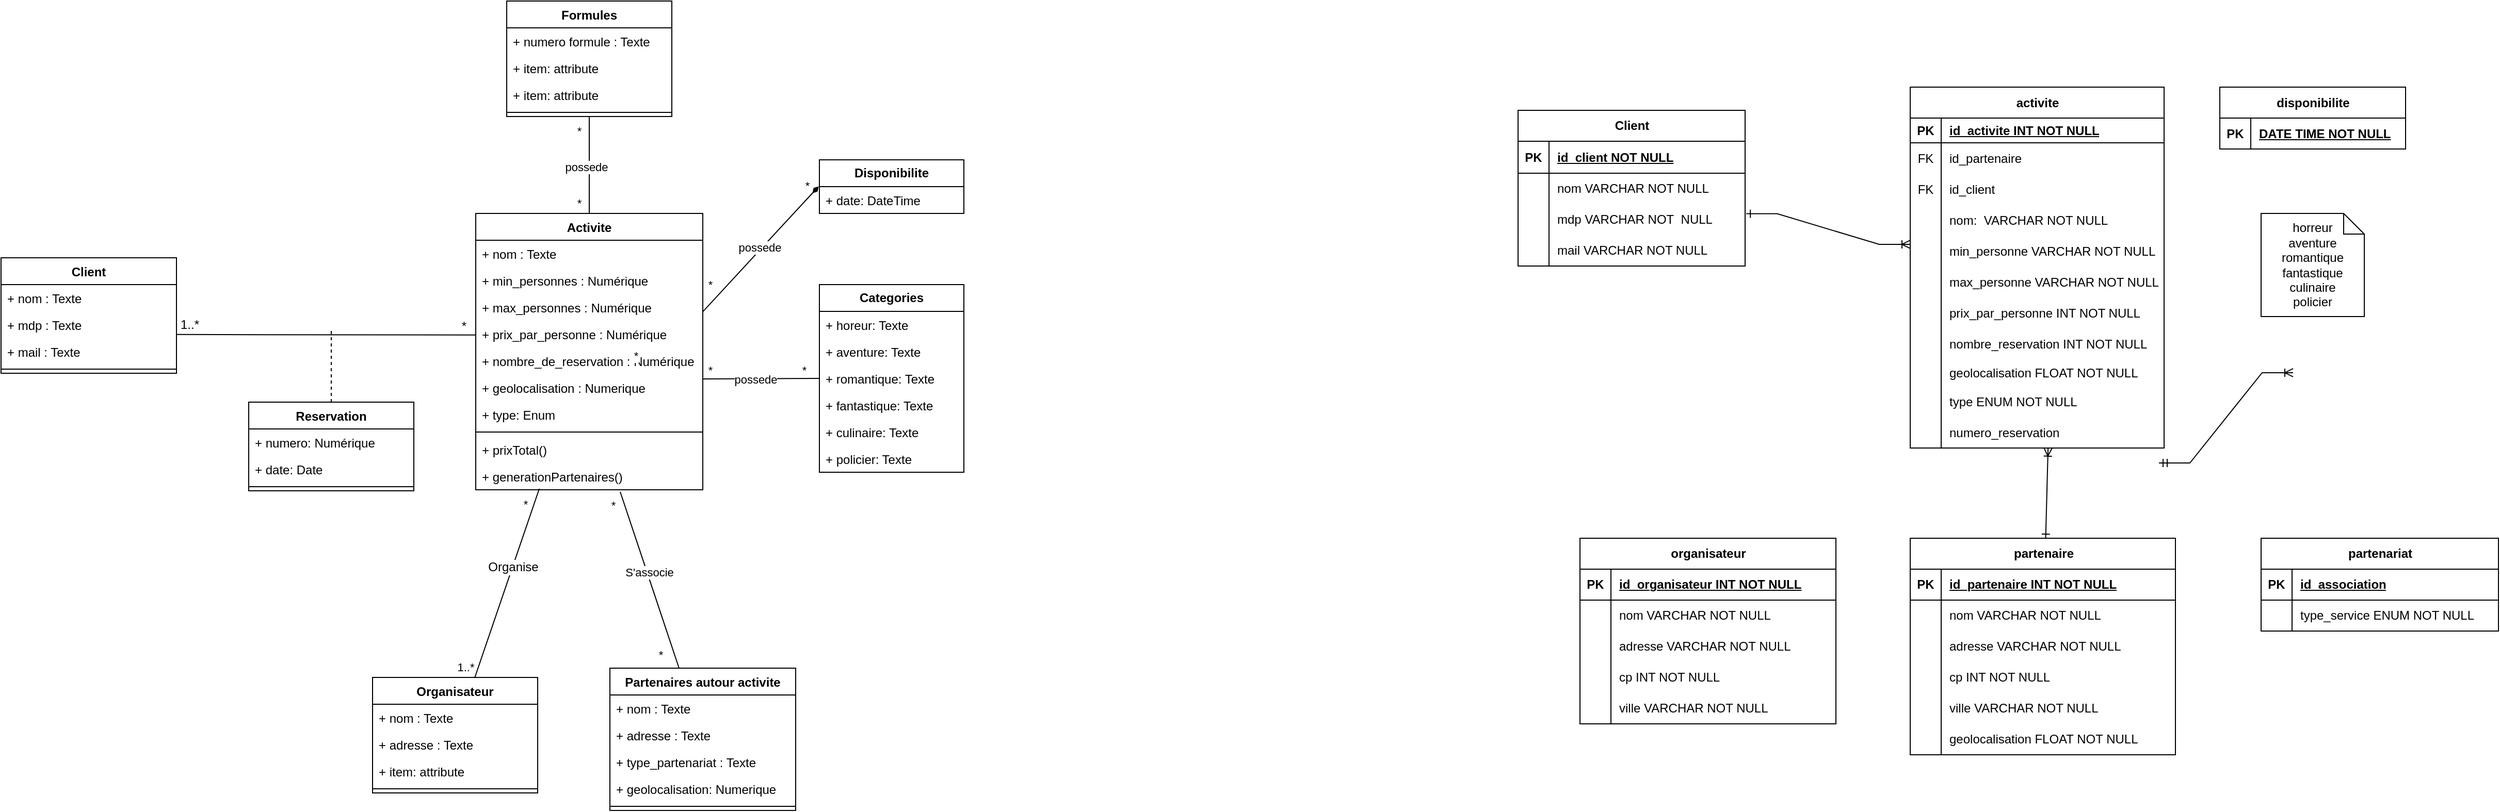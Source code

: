 <mxfile version="24.2.5" type="github" pages="2">
  <diagram id="C5RBs43oDa-KdzZeNtuy" name="Page-1">
    <mxGraphModel dx="1035" dy="551" grid="1" gridSize="10" guides="1" tooltips="1" connect="1" arrows="1" fold="1" page="1" pageScale="1" pageWidth="827" pageHeight="1169" math="0" shadow="0">
      <root>
        <mxCell id="WIyWlLk6GJQsqaUBKTNV-0" />
        <mxCell id="WIyWlLk6GJQsqaUBKTNV-1" parent="WIyWlLk6GJQsqaUBKTNV-0" />
        <mxCell id="AImtCzowj08Mhvy_ddNF-32" value="Partenaires autour activite" style="swimlane;fontStyle=1;align=center;verticalAlign=top;childLayout=stackLayout;horizontal=1;startSize=26;horizontalStack=0;resizeParent=1;resizeLast=0;collapsible=1;marginBottom=0;rounded=0;shadow=0;strokeWidth=1;" parent="WIyWlLk6GJQsqaUBKTNV-1" vertex="1">
          <mxGeometry x="850" y="711" width="180" height="138" as="geometry">
            <mxRectangle x="550" y="140" width="160" height="26" as="alternateBounds" />
          </mxGeometry>
        </mxCell>
        <mxCell id="vlsmuaCWeDRxYmQxbxmw-4" value="+ nom : Texte" style="text;strokeColor=none;fillColor=none;align=left;verticalAlign=top;spacingLeft=4;spacingRight=4;overflow=hidden;rotatable=0;points=[[0,0.5],[1,0.5]];portConstraint=eastwest;whiteSpace=wrap;html=1;" parent="AImtCzowj08Mhvy_ddNF-32" vertex="1">
          <mxGeometry y="26" width="180" height="26" as="geometry" />
        </mxCell>
        <mxCell id="vlsmuaCWeDRxYmQxbxmw-36" value="+ adresse : Texte" style="text;strokeColor=none;fillColor=none;align=left;verticalAlign=top;spacingLeft=4;spacingRight=4;overflow=hidden;rotatable=0;points=[[0,0.5],[1,0.5]];portConstraint=eastwest;whiteSpace=wrap;html=1;" parent="AImtCzowj08Mhvy_ddNF-32" vertex="1">
          <mxGeometry y="52" width="180" height="26" as="geometry" />
        </mxCell>
        <mxCell id="KNCG4D43ssrWwXCDO9zS-21" value="+ type_partenariat : Texte" style="text;strokeColor=none;fillColor=none;align=left;verticalAlign=top;spacingLeft=4;spacingRight=4;overflow=hidden;rotatable=0;points=[[0,0.5],[1,0.5]];portConstraint=eastwest;whiteSpace=wrap;html=1;" parent="AImtCzowj08Mhvy_ddNF-32" vertex="1">
          <mxGeometry y="78" width="180" height="26" as="geometry" />
        </mxCell>
        <mxCell id="vlsmuaCWeDRxYmQxbxmw-37" value="+ geolocalisation: Numerique" style="text;strokeColor=none;fillColor=none;align=left;verticalAlign=top;spacingLeft=4;spacingRight=4;overflow=hidden;rotatable=0;points=[[0,0.5],[1,0.5]];portConstraint=eastwest;whiteSpace=wrap;html=1;" parent="AImtCzowj08Mhvy_ddNF-32" vertex="1">
          <mxGeometry y="104" width="180" height="26" as="geometry" />
        </mxCell>
        <mxCell id="AImtCzowj08Mhvy_ddNF-41" value="" style="line;html=1;strokeWidth=1;align=left;verticalAlign=middle;spacingTop=-1;spacingLeft=3;spacingRight=3;rotatable=0;labelPosition=right;points=[];portConstraint=eastwest;" parent="AImtCzowj08Mhvy_ddNF-32" vertex="1">
          <mxGeometry y="130" width="180" height="8" as="geometry" />
        </mxCell>
        <mxCell id="zkfFHV4jXpPFQw0GAbJ--0" value="Client" style="swimlane;fontStyle=1;align=center;verticalAlign=top;childLayout=stackLayout;horizontal=1;startSize=26;horizontalStack=0;resizeParent=1;resizeLast=0;collapsible=1;marginBottom=0;rounded=0;shadow=0;strokeWidth=1;" parent="WIyWlLk6GJQsqaUBKTNV-1" vertex="1">
          <mxGeometry x="260" y="313" width="170" height="112" as="geometry">
            <mxRectangle x="80" y="130" width="160" height="26" as="alternateBounds" />
          </mxGeometry>
        </mxCell>
        <mxCell id="AImtCzowj08Mhvy_ddNF-4" value="+ nom : Texte" style="text;align=left;verticalAlign=top;spacingLeft=4;spacingRight=4;overflow=hidden;rotatable=0;points=[[0,0.5],[1,0.5]];portConstraint=eastwest;" parent="zkfFHV4jXpPFQw0GAbJ--0" vertex="1">
          <mxGeometry y="26" width="170" height="26" as="geometry" />
        </mxCell>
        <mxCell id="AImtCzowj08Mhvy_ddNF-5" value="+ mdp : Texte" style="text;align=left;verticalAlign=top;spacingLeft=4;spacingRight=4;overflow=hidden;rotatable=0;points=[[0,0.5],[1,0.5]];portConstraint=eastwest;" parent="zkfFHV4jXpPFQw0GAbJ--0" vertex="1">
          <mxGeometry y="52" width="170" height="26" as="geometry" />
        </mxCell>
        <mxCell id="AImtCzowj08Mhvy_ddNF-2" value="+ mail : Texte" style="text;align=left;verticalAlign=top;spacingLeft=4;spacingRight=4;overflow=hidden;rotatable=0;points=[[0,0.5],[1,0.5]];portConstraint=eastwest;" parent="zkfFHV4jXpPFQw0GAbJ--0" vertex="1">
          <mxGeometry y="78" width="170" height="26" as="geometry" />
        </mxCell>
        <mxCell id="zkfFHV4jXpPFQw0GAbJ--4" value="" style="line;html=1;strokeWidth=1;align=left;verticalAlign=middle;spacingTop=-1;spacingLeft=3;spacingRight=3;rotatable=0;labelPosition=right;points=[];portConstraint=eastwest;" parent="zkfFHV4jXpPFQw0GAbJ--0" vertex="1">
          <mxGeometry y="104" width="170" height="8" as="geometry" />
        </mxCell>
        <mxCell id="zkfFHV4jXpPFQw0GAbJ--6" value="Reservation" style="swimlane;fontStyle=1;align=center;verticalAlign=top;childLayout=stackLayout;horizontal=1;startSize=26;horizontalStack=0;resizeParent=1;resizeLast=0;collapsible=1;marginBottom=0;rounded=0;shadow=0;strokeWidth=1;" parent="WIyWlLk6GJQsqaUBKTNV-1" vertex="1">
          <mxGeometry x="500" y="453" width="160" height="86" as="geometry">
            <mxRectangle x="130" y="380" width="160" height="26" as="alternateBounds" />
          </mxGeometry>
        </mxCell>
        <mxCell id="arL8klJav1b7kg2NuQIs-5" value="+ numero: Numérique" style="text;strokeColor=none;fillColor=none;align=left;verticalAlign=top;spacingLeft=4;spacingRight=4;overflow=hidden;rotatable=0;points=[[0,0.5],[1,0.5]];portConstraint=eastwest;whiteSpace=wrap;html=1;" parent="zkfFHV4jXpPFQw0GAbJ--6" vertex="1">
          <mxGeometry y="26" width="160" height="26" as="geometry" />
        </mxCell>
        <mxCell id="arL8klJav1b7kg2NuQIs-6" value="+ date: Date" style="text;strokeColor=none;fillColor=none;align=left;verticalAlign=top;spacingLeft=4;spacingRight=4;overflow=hidden;rotatable=0;points=[[0,0.5],[1,0.5]];portConstraint=eastwest;whiteSpace=wrap;html=1;" parent="zkfFHV4jXpPFQw0GAbJ--6" vertex="1">
          <mxGeometry y="52" width="160" height="26" as="geometry" />
        </mxCell>
        <mxCell id="zkfFHV4jXpPFQw0GAbJ--9" value="" style="line;html=1;strokeWidth=1;align=left;verticalAlign=middle;spacingTop=-1;spacingLeft=3;spacingRight=3;rotatable=0;labelPosition=right;points=[];portConstraint=eastwest;" parent="zkfFHV4jXpPFQw0GAbJ--6" vertex="1">
          <mxGeometry y="78" width="160" height="8" as="geometry" />
        </mxCell>
        <mxCell id="zkfFHV4jXpPFQw0GAbJ--12" value="" style="endArrow=none;endSize=10;endFill=0;shadow=0;strokeWidth=1;rounded=0;elbow=vertical;strokeColor=default;dashed=1;" parent="WIyWlLk6GJQsqaUBKTNV-1" source="zkfFHV4jXpPFQw0GAbJ--6" edge="1">
          <mxGeometry width="160" relative="1" as="geometry">
            <mxPoint x="380" y="366" as="sourcePoint" />
            <mxPoint x="580" y="383" as="targetPoint" />
          </mxGeometry>
        </mxCell>
        <mxCell id="AImtCzowj08Mhvy_ddNF-23" value="" style="rounded=0;orthogonalLoop=1;jettySize=auto;html=1;fontSize=12;startSize=8;endSize=8;entryX=0.28;entryY=0.957;entryDx=0;entryDy=0;endArrow=none;endFill=0;entryPerimeter=0;" parent="WIyWlLk6GJQsqaUBKTNV-1" source="zkfFHV4jXpPFQw0GAbJ--13" target="8hJ3g5VP8x3SnInEi-nr-1" edge="1">
          <mxGeometry relative="1" as="geometry">
            <mxPoint x="790" y="568" as="targetPoint" />
          </mxGeometry>
        </mxCell>
        <mxCell id="AImtCzowj08Mhvy_ddNF-24" value="Organise" style="edgeLabel;html=1;align=center;verticalAlign=middle;resizable=0;points=[];fontSize=12;" parent="AImtCzowj08Mhvy_ddNF-23" vertex="1" connectable="0">
          <mxGeometry x="0.035" y="4" relative="1" as="geometry">
            <mxPoint x="8" y="-11" as="offset" />
          </mxGeometry>
        </mxCell>
        <mxCell id="arL8klJav1b7kg2NuQIs-20" value="*" style="edgeLabel;html=1;align=center;verticalAlign=middle;resizable=0;points=[];" parent="AImtCzowj08Mhvy_ddNF-23" vertex="1" connectable="0">
          <mxGeometry x="0.874" relative="1" as="geometry">
            <mxPoint x="-10" y="4" as="offset" />
          </mxGeometry>
        </mxCell>
        <mxCell id="arL8klJav1b7kg2NuQIs-21" value="1..*" style="edgeLabel;html=1;align=center;verticalAlign=middle;resizable=0;points=[];" parent="AImtCzowj08Mhvy_ddNF-23" vertex="1" connectable="0">
          <mxGeometry x="-0.884" relative="1" as="geometry">
            <mxPoint x="-13" as="offset" />
          </mxGeometry>
        </mxCell>
        <mxCell id="zkfFHV4jXpPFQw0GAbJ--13" value="Organisateur" style="swimlane;fontStyle=1;align=center;verticalAlign=top;childLayout=stackLayout;horizontal=1;startSize=26;horizontalStack=0;resizeParent=1;resizeLast=0;collapsible=1;marginBottom=0;rounded=0;shadow=0;strokeWidth=1;" parent="WIyWlLk6GJQsqaUBKTNV-1" vertex="1">
          <mxGeometry x="620" y="720" width="160" height="112" as="geometry">
            <mxRectangle x="340" y="380" width="170" height="26" as="alternateBounds" />
          </mxGeometry>
        </mxCell>
        <mxCell id="vlsmuaCWeDRxYmQxbxmw-1" value="+ nom : Texte" style="text;strokeColor=none;fillColor=none;align=left;verticalAlign=top;spacingLeft=4;spacingRight=4;overflow=hidden;rotatable=0;points=[[0,0.5],[1,0.5]];portConstraint=eastwest;whiteSpace=wrap;html=1;" parent="zkfFHV4jXpPFQw0GAbJ--13" vertex="1">
          <mxGeometry y="26" width="160" height="26" as="geometry" />
        </mxCell>
        <mxCell id="vlsmuaCWeDRxYmQxbxmw-2" value="+ adresse : Texte" style="text;strokeColor=none;fillColor=none;align=left;verticalAlign=top;spacingLeft=4;spacingRight=4;overflow=hidden;rotatable=0;points=[[0,0.5],[1,0.5]];portConstraint=eastwest;whiteSpace=wrap;html=1;" parent="zkfFHV4jXpPFQw0GAbJ--13" vertex="1">
          <mxGeometry y="52" width="160" height="26" as="geometry" />
        </mxCell>
        <mxCell id="vlsmuaCWeDRxYmQxbxmw-3" value="+ item: attribute" style="text;strokeColor=none;fillColor=none;align=left;verticalAlign=top;spacingLeft=4;spacingRight=4;overflow=hidden;rotatable=0;points=[[0,0.5],[1,0.5]];portConstraint=eastwest;whiteSpace=wrap;html=1;" parent="zkfFHV4jXpPFQw0GAbJ--13" vertex="1">
          <mxGeometry y="78" width="160" height="26" as="geometry" />
        </mxCell>
        <mxCell id="zkfFHV4jXpPFQw0GAbJ--15" value="" style="line;html=1;strokeWidth=1;align=left;verticalAlign=middle;spacingTop=-1;spacingLeft=3;spacingRight=3;rotatable=0;labelPosition=right;points=[];portConstraint=eastwest;" parent="zkfFHV4jXpPFQw0GAbJ--13" vertex="1">
          <mxGeometry y="104" width="160" height="8" as="geometry" />
        </mxCell>
        <mxCell id="zkfFHV4jXpPFQw0GAbJ--17" value="Activite" style="swimlane;fontStyle=1;align=center;verticalAlign=top;childLayout=stackLayout;horizontal=1;startSize=26;horizontalStack=0;resizeParent=1;resizeLast=0;collapsible=1;marginBottom=0;rounded=0;shadow=0;strokeWidth=1;" parent="WIyWlLk6GJQsqaUBKTNV-1" vertex="1">
          <mxGeometry x="720" y="270" width="220" height="268" as="geometry">
            <mxRectangle x="550" y="140" width="160" height="26" as="alternateBounds" />
          </mxGeometry>
        </mxCell>
        <mxCell id="zkfFHV4jXpPFQw0GAbJ--18" value="+ nom : Texte" style="text;align=left;verticalAlign=top;spacingLeft=4;spacingRight=4;overflow=hidden;rotatable=0;points=[[0,0.5],[1,0.5]];portConstraint=eastwest;" parent="zkfFHV4jXpPFQw0GAbJ--17" vertex="1">
          <mxGeometry y="26" width="220" height="26" as="geometry" />
        </mxCell>
        <mxCell id="zkfFHV4jXpPFQw0GAbJ--20" value="+ min_personnes : Numérique" style="text;align=left;verticalAlign=top;spacingLeft=4;spacingRight=4;overflow=hidden;rotatable=0;points=[[0,0.5],[1,0.5]];portConstraint=eastwest;rounded=0;shadow=0;html=0;" parent="zkfFHV4jXpPFQw0GAbJ--17" vertex="1">
          <mxGeometry y="52" width="220" height="26" as="geometry" />
        </mxCell>
        <mxCell id="zkfFHV4jXpPFQw0GAbJ--19" value="+ max_personnes : Numérique" style="text;align=left;verticalAlign=top;spacingLeft=4;spacingRight=4;overflow=hidden;rotatable=0;points=[[0,0.5],[1,0.5]];portConstraint=eastwest;rounded=0;shadow=0;html=0;" parent="zkfFHV4jXpPFQw0GAbJ--17" vertex="1">
          <mxGeometry y="78" width="220" height="26" as="geometry" />
        </mxCell>
        <mxCell id="zkfFHV4jXpPFQw0GAbJ--21" value="+ prix_par_personne : Numérique" style="text;align=left;verticalAlign=top;spacingLeft=4;spacingRight=4;overflow=hidden;rotatable=0;points=[[0,0.5],[1,0.5]];portConstraint=eastwest;rounded=0;shadow=0;html=0;" parent="zkfFHV4jXpPFQw0GAbJ--17" vertex="1">
          <mxGeometry y="104" width="220" height="26" as="geometry" />
        </mxCell>
        <mxCell id="zkfFHV4jXpPFQw0GAbJ--22" value="+ nombre_de_reservation : Numérique" style="text;align=left;verticalAlign=top;spacingLeft=4;spacingRight=4;overflow=hidden;rotatable=0;points=[[0,0.5],[1,0.5]];portConstraint=eastwest;rounded=0;shadow=0;html=0;" parent="zkfFHV4jXpPFQw0GAbJ--17" vertex="1">
          <mxGeometry y="130" width="220" height="26" as="geometry" />
        </mxCell>
        <mxCell id="zkfFHV4jXpPFQw0GAbJ--25" value="+ geolocalisation : Numerique" style="text;align=left;verticalAlign=top;spacingLeft=4;spacingRight=4;overflow=hidden;rotatable=0;points=[[0,0.5],[1,0.5]];portConstraint=eastwest;" parent="zkfFHV4jXpPFQw0GAbJ--17" vertex="1">
          <mxGeometry y="156" width="220" height="26" as="geometry" />
        </mxCell>
        <mxCell id="vlsmuaCWeDRxYmQxbxmw-6" value="+ type: Enum" style="text;strokeColor=none;fillColor=none;align=left;verticalAlign=top;spacingLeft=4;spacingRight=4;overflow=hidden;rotatable=0;points=[[0,0.5],[1,0.5]];portConstraint=eastwest;whiteSpace=wrap;html=1;" parent="zkfFHV4jXpPFQw0GAbJ--17" vertex="1">
          <mxGeometry y="182" width="220" height="26" as="geometry" />
        </mxCell>
        <mxCell id="zkfFHV4jXpPFQw0GAbJ--23" value="" style="line;html=1;strokeWidth=1;align=left;verticalAlign=middle;spacingTop=-1;spacingLeft=3;spacingRight=3;rotatable=0;labelPosition=right;points=[];portConstraint=eastwest;" parent="zkfFHV4jXpPFQw0GAbJ--17" vertex="1">
          <mxGeometry y="208" width="220" height="8" as="geometry" />
        </mxCell>
        <mxCell id="zkfFHV4jXpPFQw0GAbJ--24" value="+ prixTotal()" style="text;align=left;verticalAlign=top;spacingLeft=4;spacingRight=4;overflow=hidden;rotatable=0;points=[[0,0.5],[1,0.5]];portConstraint=eastwest;" parent="zkfFHV4jXpPFQw0GAbJ--17" vertex="1">
          <mxGeometry y="216" width="220" height="26" as="geometry" />
        </mxCell>
        <mxCell id="8hJ3g5VP8x3SnInEi-nr-1" value="+ generationPartenaires()" style="text;align=left;verticalAlign=top;spacingLeft=4;spacingRight=4;overflow=hidden;rotatable=0;points=[[0,0.5],[1,0.5]];portConstraint=eastwest;" vertex="1" parent="zkfFHV4jXpPFQw0GAbJ--17">
          <mxGeometry y="242" width="220" height="26" as="geometry" />
        </mxCell>
        <mxCell id="zkfFHV4jXpPFQw0GAbJ--26" value="" style="endArrow=none;shadow=0;strokeWidth=1;rounded=0;endFill=0;elbow=vertical;entryX=-0.002;entryY=0.103;entryDx=0;entryDy=0;entryPerimeter=0;" parent="WIyWlLk6GJQsqaUBKTNV-1" edge="1">
          <mxGeometry x="0.5" y="41" relative="1" as="geometry">
            <mxPoint x="430" y="387.43" as="sourcePoint" />
            <mxPoint x="719.56" y="387.926" as="targetPoint" />
            <mxPoint x="-40" y="32" as="offset" />
          </mxGeometry>
        </mxCell>
        <mxCell id="zkfFHV4jXpPFQw0GAbJ--27" value="1..*" style="resizable=0;align=left;verticalAlign=bottom;labelBackgroundColor=none;fontSize=12;" parent="zkfFHV4jXpPFQw0GAbJ--26" connectable="0" vertex="1">
          <mxGeometry x="-1" relative="1" as="geometry">
            <mxPoint x="2" y="-1" as="offset" />
          </mxGeometry>
        </mxCell>
        <mxCell id="zkfFHV4jXpPFQw0GAbJ--28" value="*" style="resizable=0;align=right;verticalAlign=bottom;labelBackgroundColor=none;fontSize=12;" parent="zkfFHV4jXpPFQw0GAbJ--26" connectable="0" vertex="1">
          <mxGeometry x="1" relative="1" as="geometry">
            <mxPoint x="-7" as="offset" />
          </mxGeometry>
        </mxCell>
        <mxCell id="arL8klJav1b7kg2NuQIs-22" style="rounded=0;orthogonalLoop=1;jettySize=auto;html=1;endArrow=none;endFill=0;" parent="WIyWlLk6GJQsqaUBKTNV-1" source="AImtCzowj08Mhvy_ddNF-32" edge="1">
          <mxGeometry relative="1" as="geometry">
            <mxPoint x="938.03" y="511.698" as="sourcePoint" />
            <mxPoint x="860" y="540" as="targetPoint" />
          </mxGeometry>
        </mxCell>
        <mxCell id="arL8klJav1b7kg2NuQIs-25" value="*" style="edgeLabel;html=1;align=center;verticalAlign=middle;resizable=0;points=[];" parent="arL8klJav1b7kg2NuQIs-22" vertex="1" connectable="0">
          <mxGeometry x="0.694" y="-1" relative="1" as="geometry">
            <mxPoint x="-17" y="-13" as="offset" />
          </mxGeometry>
        </mxCell>
        <mxCell id="KNCG4D43ssrWwXCDO9zS-19" value="S&#39;associe" style="edgeLabel;html=1;align=center;verticalAlign=middle;resizable=0;points=[];" parent="arL8klJav1b7kg2NuQIs-22" vertex="1" connectable="0">
          <mxGeometry x="0.09" y="-2" relative="1" as="geometry">
            <mxPoint as="offset" />
          </mxGeometry>
        </mxCell>
        <mxCell id="arL8klJav1b7kg2NuQIs-30" value="*" style="edgeLabel;html=1;align=center;verticalAlign=middle;resizable=0;points=[];" parent="WIyWlLk6GJQsqaUBKTNV-1" vertex="1" connectable="0">
          <mxGeometry x="890.998" y="711.004" as="geometry">
            <mxPoint x="8" y="-13" as="offset" />
          </mxGeometry>
        </mxCell>
        <mxCell id="vlsmuaCWeDRxYmQxbxmw-7" value="&lt;b&gt;Disponibilite&lt;/b&gt;" style="swimlane;fontStyle=0;childLayout=stackLayout;horizontal=1;startSize=26;fillColor=none;horizontalStack=0;resizeParent=1;resizeParentMax=0;resizeLast=0;collapsible=1;marginBottom=0;whiteSpace=wrap;html=1;" parent="WIyWlLk6GJQsqaUBKTNV-1" vertex="1">
          <mxGeometry x="1053" y="218" width="140" height="52" as="geometry" />
        </mxCell>
        <mxCell id="vlsmuaCWeDRxYmQxbxmw-8" value="+ date: DateTime" style="text;strokeColor=none;fillColor=none;align=left;verticalAlign=top;spacingLeft=4;spacingRight=4;overflow=hidden;rotatable=0;points=[[0,0.5],[1,0.5]];portConstraint=eastwest;whiteSpace=wrap;html=1;" parent="vlsmuaCWeDRxYmQxbxmw-7" vertex="1">
          <mxGeometry y="26" width="140" height="26" as="geometry" />
        </mxCell>
        <mxCell id="vlsmuaCWeDRxYmQxbxmw-14" style="rounded=0;orthogonalLoop=1;jettySize=auto;html=1;endArrow=none;endFill=0;exitX=0;exitY=0.5;exitDx=0;exitDy=0;" parent="WIyWlLk6GJQsqaUBKTNV-1" source="KNCG4D43ssrWwXCDO9zS-32" edge="1">
          <mxGeometry relative="1" as="geometry">
            <mxPoint x="940" y="430.5" as="targetPoint" />
            <mxPoint x="1110.0" y="431.5" as="sourcePoint" />
          </mxGeometry>
        </mxCell>
        <mxCell id="KNCG4D43ssrWwXCDO9zS-58" value="possede" style="edgeLabel;html=1;align=center;verticalAlign=middle;resizable=0;points=[];" parent="vlsmuaCWeDRxYmQxbxmw-14" vertex="1" connectable="0">
          <mxGeometry x="0.104" relative="1" as="geometry">
            <mxPoint as="offset" />
          </mxGeometry>
        </mxCell>
        <mxCell id="vlsmuaCWeDRxYmQxbxmw-17" value="" style="endArrow=none;endFill=0;endSize=24;html=1;rounded=0;exitX=-0.005;exitY=-0.01;exitDx=0;exitDy=0;exitPerimeter=0;entryX=0.998;entryY=0.685;entryDx=0;entryDy=0;entryPerimeter=0;startArrow=diamondThin;startFill=1;" parent="WIyWlLk6GJQsqaUBKTNV-1" source="vlsmuaCWeDRxYmQxbxmw-8" target="zkfFHV4jXpPFQw0GAbJ--19" edge="1">
          <mxGeometry width="160" relative="1" as="geometry">
            <mxPoint x="1160" y="590" as="sourcePoint" />
            <mxPoint x="1320" y="590" as="targetPoint" />
          </mxGeometry>
        </mxCell>
        <mxCell id="vlsmuaCWeDRxYmQxbxmw-39" value="*" style="edgeLabel;html=1;align=center;verticalAlign=middle;resizable=0;points=[];" parent="vlsmuaCWeDRxYmQxbxmw-17" vertex="1" connectable="0">
          <mxGeometry x="-0.89" y="1" relative="1" as="geometry">
            <mxPoint x="-172" y="157" as="offset" />
          </mxGeometry>
        </mxCell>
        <mxCell id="KNCG4D43ssrWwXCDO9zS-59" value="possede" style="edgeLabel;html=1;align=center;verticalAlign=middle;resizable=0;points=[];" parent="vlsmuaCWeDRxYmQxbxmw-17" vertex="1" connectable="0">
          <mxGeometry x="-0.015" y="-2" relative="1" as="geometry">
            <mxPoint as="offset" />
          </mxGeometry>
        </mxCell>
        <mxCell id="1ieKv3je5Mh9W8lx1wkH-18" value="Client" style="shape=table;startSize=30;container=1;collapsible=1;childLayout=tableLayout;fixedRows=1;rowLines=0;fontStyle=1;align=center;resizeLast=1;html=1;" parent="WIyWlLk6GJQsqaUBKTNV-1" vertex="1">
          <mxGeometry x="1730" y="170" width="220" height="151" as="geometry" />
        </mxCell>
        <mxCell id="1ieKv3je5Mh9W8lx1wkH-19" value="" style="shape=tableRow;horizontal=0;startSize=0;swimlaneHead=0;swimlaneBody=0;fillColor=none;collapsible=0;dropTarget=0;points=[[0,0.5],[1,0.5]];portConstraint=eastwest;top=0;left=0;right=0;bottom=1;" parent="1ieKv3je5Mh9W8lx1wkH-18" vertex="1">
          <mxGeometry y="30" width="220" height="31" as="geometry" />
        </mxCell>
        <mxCell id="1ieKv3je5Mh9W8lx1wkH-20" value="PK" style="shape=partialRectangle;connectable=0;fillColor=none;top=0;left=0;bottom=0;right=0;fontStyle=1;overflow=hidden;whiteSpace=wrap;html=1;" parent="1ieKv3je5Mh9W8lx1wkH-19" vertex="1">
          <mxGeometry width="30" height="31" as="geometry">
            <mxRectangle width="30" height="31" as="alternateBounds" />
          </mxGeometry>
        </mxCell>
        <mxCell id="1ieKv3je5Mh9W8lx1wkH-21" value="id_client NOT NULL" style="shape=partialRectangle;connectable=0;fillColor=none;top=0;left=0;bottom=0;right=0;align=left;spacingLeft=6;fontStyle=5;overflow=hidden;whiteSpace=wrap;html=1;" parent="1ieKv3je5Mh9W8lx1wkH-19" vertex="1">
          <mxGeometry x="30" width="190" height="31" as="geometry">
            <mxRectangle width="190" height="31" as="alternateBounds" />
          </mxGeometry>
        </mxCell>
        <mxCell id="1ieKv3je5Mh9W8lx1wkH-22" value="" style="shape=tableRow;horizontal=0;startSize=0;swimlaneHead=0;swimlaneBody=0;fillColor=none;collapsible=0;dropTarget=0;points=[[0,0.5],[1,0.5]];portConstraint=eastwest;top=0;left=0;right=0;bottom=0;" parent="1ieKv3je5Mh9W8lx1wkH-18" vertex="1">
          <mxGeometry y="61" width="220" height="30" as="geometry" />
        </mxCell>
        <mxCell id="1ieKv3je5Mh9W8lx1wkH-23" value="" style="shape=partialRectangle;connectable=0;fillColor=none;top=0;left=0;bottom=0;right=0;editable=1;overflow=hidden;whiteSpace=wrap;html=1;" parent="1ieKv3je5Mh9W8lx1wkH-22" vertex="1">
          <mxGeometry width="30" height="30" as="geometry">
            <mxRectangle width="30" height="30" as="alternateBounds" />
          </mxGeometry>
        </mxCell>
        <mxCell id="1ieKv3je5Mh9W8lx1wkH-24" value="nom VARCHAR NOT NULL" style="shape=partialRectangle;connectable=0;fillColor=none;top=0;left=0;bottom=0;right=0;align=left;spacingLeft=6;overflow=hidden;whiteSpace=wrap;html=1;" parent="1ieKv3je5Mh9W8lx1wkH-22" vertex="1">
          <mxGeometry x="30" width="190" height="30" as="geometry">
            <mxRectangle width="190" height="30" as="alternateBounds" />
          </mxGeometry>
        </mxCell>
        <mxCell id="1ieKv3je5Mh9W8lx1wkH-25" value="" style="shape=tableRow;horizontal=0;startSize=0;swimlaneHead=0;swimlaneBody=0;fillColor=none;collapsible=0;dropTarget=0;points=[[0,0.5],[1,0.5]];portConstraint=eastwest;top=0;left=0;right=0;bottom=0;" parent="1ieKv3je5Mh9W8lx1wkH-18" vertex="1">
          <mxGeometry y="91" width="220" height="30" as="geometry" />
        </mxCell>
        <mxCell id="1ieKv3je5Mh9W8lx1wkH-26" value="" style="shape=partialRectangle;connectable=0;fillColor=none;top=0;left=0;bottom=0;right=0;editable=1;overflow=hidden;whiteSpace=wrap;html=1;" parent="1ieKv3je5Mh9W8lx1wkH-25" vertex="1">
          <mxGeometry width="30" height="30" as="geometry">
            <mxRectangle width="30" height="30" as="alternateBounds" />
          </mxGeometry>
        </mxCell>
        <mxCell id="1ieKv3je5Mh9W8lx1wkH-27" value="mdp VARCHAR NOT&amp;nbsp; NULL" style="shape=partialRectangle;connectable=0;fillColor=none;top=0;left=0;bottom=0;right=0;align=left;spacingLeft=6;overflow=hidden;whiteSpace=wrap;html=1;" parent="1ieKv3je5Mh9W8lx1wkH-25" vertex="1">
          <mxGeometry x="30" width="190" height="30" as="geometry">
            <mxRectangle width="190" height="30" as="alternateBounds" />
          </mxGeometry>
        </mxCell>
        <mxCell id="1ieKv3je5Mh9W8lx1wkH-28" value="" style="shape=tableRow;horizontal=0;startSize=0;swimlaneHead=0;swimlaneBody=0;fillColor=none;collapsible=0;dropTarget=0;points=[[0,0.5],[1,0.5]];portConstraint=eastwest;top=0;left=0;right=0;bottom=0;" parent="1ieKv3je5Mh9W8lx1wkH-18" vertex="1">
          <mxGeometry y="121" width="220" height="30" as="geometry" />
        </mxCell>
        <mxCell id="1ieKv3je5Mh9W8lx1wkH-29" value="" style="shape=partialRectangle;connectable=0;fillColor=none;top=0;left=0;bottom=0;right=0;editable=1;overflow=hidden;whiteSpace=wrap;html=1;" parent="1ieKv3je5Mh9W8lx1wkH-28" vertex="1">
          <mxGeometry width="30" height="30" as="geometry">
            <mxRectangle width="30" height="30" as="alternateBounds" />
          </mxGeometry>
        </mxCell>
        <mxCell id="1ieKv3je5Mh9W8lx1wkH-30" value="mail VARCHAR NOT NULL" style="shape=partialRectangle;connectable=0;fillColor=none;top=0;left=0;bottom=0;right=0;align=left;spacingLeft=6;overflow=hidden;whiteSpace=wrap;html=1;" parent="1ieKv3je5Mh9W8lx1wkH-28" vertex="1">
          <mxGeometry x="30" width="190" height="30" as="geometry">
            <mxRectangle width="190" height="30" as="alternateBounds" />
          </mxGeometry>
        </mxCell>
        <mxCell id="1ieKv3je5Mh9W8lx1wkH-48" value="partenariat" style="shape=table;startSize=30;container=1;collapsible=1;childLayout=tableLayout;fixedRows=1;rowLines=0;fontStyle=1;align=center;resizeLast=1;html=1;" parent="WIyWlLk6GJQsqaUBKTNV-1" vertex="1">
          <mxGeometry x="2450" y="585" width="230" height="90" as="geometry" />
        </mxCell>
        <mxCell id="1ieKv3je5Mh9W8lx1wkH-49" value="" style="shape=tableRow;horizontal=0;startSize=0;swimlaneHead=0;swimlaneBody=0;fillColor=none;collapsible=0;dropTarget=0;points=[[0,0.5],[1,0.5]];portConstraint=eastwest;top=0;left=0;right=0;bottom=1;" parent="1ieKv3je5Mh9W8lx1wkH-48" vertex="1">
          <mxGeometry y="30" width="230" height="30" as="geometry" />
        </mxCell>
        <mxCell id="1ieKv3je5Mh9W8lx1wkH-50" value="PK" style="shape=partialRectangle;connectable=0;fillColor=none;top=0;left=0;bottom=0;right=0;fontStyle=1;overflow=hidden;whiteSpace=wrap;html=1;" parent="1ieKv3je5Mh9W8lx1wkH-49" vertex="1">
          <mxGeometry width="30" height="30" as="geometry">
            <mxRectangle width="30" height="30" as="alternateBounds" />
          </mxGeometry>
        </mxCell>
        <mxCell id="1ieKv3je5Mh9W8lx1wkH-51" value="id_association" style="shape=partialRectangle;connectable=0;fillColor=none;top=0;left=0;bottom=0;right=0;align=left;spacingLeft=6;fontStyle=5;overflow=hidden;whiteSpace=wrap;html=1;" parent="1ieKv3je5Mh9W8lx1wkH-49" vertex="1">
          <mxGeometry x="30" width="200" height="30" as="geometry">
            <mxRectangle width="200" height="30" as="alternateBounds" />
          </mxGeometry>
        </mxCell>
        <mxCell id="1ieKv3je5Mh9W8lx1wkH-52" value="" style="shape=tableRow;horizontal=0;startSize=0;swimlaneHead=0;swimlaneBody=0;fillColor=none;collapsible=0;dropTarget=0;points=[[0,0.5],[1,0.5]];portConstraint=eastwest;top=0;left=0;right=0;bottom=0;" parent="1ieKv3je5Mh9W8lx1wkH-48" vertex="1">
          <mxGeometry y="60" width="230" height="30" as="geometry" />
        </mxCell>
        <mxCell id="1ieKv3je5Mh9W8lx1wkH-53" value="" style="shape=partialRectangle;connectable=0;fillColor=none;top=0;left=0;bottom=0;right=0;editable=1;overflow=hidden;whiteSpace=wrap;html=1;" parent="1ieKv3je5Mh9W8lx1wkH-52" vertex="1">
          <mxGeometry width="30" height="30" as="geometry">
            <mxRectangle width="30" height="30" as="alternateBounds" />
          </mxGeometry>
        </mxCell>
        <mxCell id="1ieKv3je5Mh9W8lx1wkH-54" value="type_service ENUM NOT NULL" style="shape=partialRectangle;connectable=0;fillColor=none;top=0;left=0;bottom=0;right=0;align=left;spacingLeft=6;overflow=hidden;whiteSpace=wrap;html=1;" parent="1ieKv3je5Mh9W8lx1wkH-52" vertex="1">
          <mxGeometry x="30" width="200" height="30" as="geometry">
            <mxRectangle width="200" height="30" as="alternateBounds" />
          </mxGeometry>
        </mxCell>
        <mxCell id="1ieKv3je5Mh9W8lx1wkH-61" value="disponibilite" style="shape=table;startSize=30;container=1;collapsible=1;childLayout=tableLayout;fixedRows=1;rowLines=0;fontStyle=1;align=center;resizeLast=1;html=1;" parent="WIyWlLk6GJQsqaUBKTNV-1" vertex="1">
          <mxGeometry x="2410" y="147.5" width="180" height="60" as="geometry" />
        </mxCell>
        <mxCell id="1ieKv3je5Mh9W8lx1wkH-62" value="" style="shape=tableRow;horizontal=0;startSize=0;swimlaneHead=0;swimlaneBody=0;fillColor=none;collapsible=0;dropTarget=0;points=[[0,0.5],[1,0.5]];portConstraint=eastwest;top=0;left=0;right=0;bottom=1;" parent="1ieKv3je5Mh9W8lx1wkH-61" vertex="1">
          <mxGeometry y="30" width="180" height="30" as="geometry" />
        </mxCell>
        <mxCell id="1ieKv3je5Mh9W8lx1wkH-63" value="PK" style="shape=partialRectangle;connectable=0;fillColor=none;top=0;left=0;bottom=0;right=0;fontStyle=1;overflow=hidden;whiteSpace=wrap;html=1;" parent="1ieKv3je5Mh9W8lx1wkH-62" vertex="1">
          <mxGeometry width="30" height="30" as="geometry">
            <mxRectangle width="30" height="30" as="alternateBounds" />
          </mxGeometry>
        </mxCell>
        <mxCell id="1ieKv3je5Mh9W8lx1wkH-64" value="DATE TIME NOT NULL" style="shape=partialRectangle;connectable=0;fillColor=none;top=0;left=0;bottom=0;right=0;align=left;spacingLeft=6;fontStyle=5;overflow=hidden;whiteSpace=wrap;html=1;" parent="1ieKv3je5Mh9W8lx1wkH-62" vertex="1">
          <mxGeometry x="30" width="150" height="30" as="geometry">
            <mxRectangle width="150" height="30" as="alternateBounds" />
          </mxGeometry>
        </mxCell>
        <mxCell id="1ieKv3je5Mh9W8lx1wkH-74" value="organisateur" style="shape=table;startSize=30;container=1;collapsible=1;childLayout=tableLayout;fixedRows=1;rowLines=0;fontStyle=1;align=center;resizeLast=1;html=1;" parent="WIyWlLk6GJQsqaUBKTNV-1" vertex="1">
          <mxGeometry x="1790" y="585" width="248" height="180" as="geometry" />
        </mxCell>
        <mxCell id="L3qLArHpKEPdWP9G0-iI-26" value="" style="shape=tableRow;horizontal=0;startSize=0;swimlaneHead=0;swimlaneBody=0;fillColor=none;collapsible=0;dropTarget=0;points=[[0,0.5],[1,0.5]];portConstraint=eastwest;top=0;left=0;right=0;bottom=1;" parent="1ieKv3je5Mh9W8lx1wkH-74" vertex="1">
          <mxGeometry y="30" width="248" height="30" as="geometry" />
        </mxCell>
        <mxCell id="L3qLArHpKEPdWP9G0-iI-27" value="PK" style="shape=partialRectangle;connectable=0;fillColor=none;top=0;left=0;bottom=0;right=0;fontStyle=1;overflow=hidden;whiteSpace=wrap;html=1;" parent="L3qLArHpKEPdWP9G0-iI-26" vertex="1">
          <mxGeometry width="30" height="30" as="geometry">
            <mxRectangle width="30" height="30" as="alternateBounds" />
          </mxGeometry>
        </mxCell>
        <mxCell id="L3qLArHpKEPdWP9G0-iI-28" value="id_organisateur INT NOT NULL" style="shape=partialRectangle;connectable=0;fillColor=none;top=0;left=0;bottom=0;right=0;align=left;spacingLeft=6;fontStyle=5;overflow=hidden;whiteSpace=wrap;html=1;" parent="L3qLArHpKEPdWP9G0-iI-26" vertex="1">
          <mxGeometry x="30" width="218" height="30" as="geometry">
            <mxRectangle width="218" height="30" as="alternateBounds" />
          </mxGeometry>
        </mxCell>
        <mxCell id="1ieKv3je5Mh9W8lx1wkH-78" value="" style="shape=tableRow;horizontal=0;startSize=0;swimlaneHead=0;swimlaneBody=0;fillColor=none;collapsible=0;dropTarget=0;points=[[0,0.5],[1,0.5]];portConstraint=eastwest;top=0;left=0;right=0;bottom=0;" parent="1ieKv3je5Mh9W8lx1wkH-74" vertex="1">
          <mxGeometry y="60" width="248" height="30" as="geometry" />
        </mxCell>
        <mxCell id="1ieKv3je5Mh9W8lx1wkH-79" value="" style="shape=partialRectangle;connectable=0;fillColor=none;top=0;left=0;bottom=0;right=0;editable=1;overflow=hidden;whiteSpace=wrap;html=1;" parent="1ieKv3je5Mh9W8lx1wkH-78" vertex="1">
          <mxGeometry width="30" height="30" as="geometry">
            <mxRectangle width="30" height="30" as="alternateBounds" />
          </mxGeometry>
        </mxCell>
        <mxCell id="1ieKv3je5Mh9W8lx1wkH-80" value="nom VARCHAR NOT NULL" style="shape=partialRectangle;connectable=0;fillColor=none;top=0;left=0;bottom=0;right=0;align=left;spacingLeft=6;overflow=hidden;whiteSpace=wrap;html=1;" parent="1ieKv3je5Mh9W8lx1wkH-78" vertex="1">
          <mxGeometry x="30" width="218" height="30" as="geometry">
            <mxRectangle width="218" height="30" as="alternateBounds" />
          </mxGeometry>
        </mxCell>
        <mxCell id="1ieKv3je5Mh9W8lx1wkH-81" value="" style="shape=tableRow;horizontal=0;startSize=0;swimlaneHead=0;swimlaneBody=0;fillColor=none;collapsible=0;dropTarget=0;points=[[0,0.5],[1,0.5]];portConstraint=eastwest;top=0;left=0;right=0;bottom=0;" parent="1ieKv3je5Mh9W8lx1wkH-74" vertex="1">
          <mxGeometry y="90" width="248" height="30" as="geometry" />
        </mxCell>
        <mxCell id="1ieKv3je5Mh9W8lx1wkH-82" value="" style="shape=partialRectangle;connectable=0;fillColor=none;top=0;left=0;bottom=0;right=0;editable=1;overflow=hidden;whiteSpace=wrap;html=1;" parent="1ieKv3je5Mh9W8lx1wkH-81" vertex="1">
          <mxGeometry width="30" height="30" as="geometry">
            <mxRectangle width="30" height="30" as="alternateBounds" />
          </mxGeometry>
        </mxCell>
        <mxCell id="1ieKv3je5Mh9W8lx1wkH-83" value="adresse VARCHAR NOT NULL" style="shape=partialRectangle;connectable=0;fillColor=none;top=0;left=0;bottom=0;right=0;align=left;spacingLeft=6;overflow=hidden;whiteSpace=wrap;html=1;" parent="1ieKv3je5Mh9W8lx1wkH-81" vertex="1">
          <mxGeometry x="30" width="218" height="30" as="geometry">
            <mxRectangle width="218" height="30" as="alternateBounds" />
          </mxGeometry>
        </mxCell>
        <mxCell id="1ieKv3je5Mh9W8lx1wkH-84" value="" style="shape=tableRow;horizontal=0;startSize=0;swimlaneHead=0;swimlaneBody=0;fillColor=none;collapsible=0;dropTarget=0;points=[[0,0.5],[1,0.5]];portConstraint=eastwest;top=0;left=0;right=0;bottom=0;" parent="1ieKv3je5Mh9W8lx1wkH-74" vertex="1">
          <mxGeometry y="120" width="248" height="30" as="geometry" />
        </mxCell>
        <mxCell id="1ieKv3je5Mh9W8lx1wkH-85" value="" style="shape=partialRectangle;connectable=0;fillColor=none;top=0;left=0;bottom=0;right=0;editable=1;overflow=hidden;whiteSpace=wrap;html=1;" parent="1ieKv3je5Mh9W8lx1wkH-84" vertex="1">
          <mxGeometry width="30" height="30" as="geometry">
            <mxRectangle width="30" height="30" as="alternateBounds" />
          </mxGeometry>
        </mxCell>
        <mxCell id="1ieKv3je5Mh9W8lx1wkH-86" value="cp INT NOT NULL" style="shape=partialRectangle;connectable=0;fillColor=none;top=0;left=0;bottom=0;right=0;align=left;spacingLeft=6;overflow=hidden;whiteSpace=wrap;html=1;" parent="1ieKv3je5Mh9W8lx1wkH-84" vertex="1">
          <mxGeometry x="30" width="218" height="30" as="geometry">
            <mxRectangle width="218" height="30" as="alternateBounds" />
          </mxGeometry>
        </mxCell>
        <mxCell id="L3qLArHpKEPdWP9G0-iI-45" value="" style="shape=tableRow;horizontal=0;startSize=0;swimlaneHead=0;swimlaneBody=0;fillColor=none;collapsible=0;dropTarget=0;points=[[0,0.5],[1,0.5]];portConstraint=eastwest;top=0;left=0;right=0;bottom=0;" parent="1ieKv3je5Mh9W8lx1wkH-74" vertex="1">
          <mxGeometry y="150" width="248" height="30" as="geometry" />
        </mxCell>
        <mxCell id="L3qLArHpKEPdWP9G0-iI-46" value="" style="shape=partialRectangle;connectable=0;fillColor=none;top=0;left=0;bottom=0;right=0;editable=1;overflow=hidden;whiteSpace=wrap;html=1;" parent="L3qLArHpKEPdWP9G0-iI-45" vertex="1">
          <mxGeometry width="30" height="30" as="geometry">
            <mxRectangle width="30" height="30" as="alternateBounds" />
          </mxGeometry>
        </mxCell>
        <mxCell id="L3qLArHpKEPdWP9G0-iI-47" value="ville VARCHAR NOT NULL" style="shape=partialRectangle;connectable=0;fillColor=none;top=0;left=0;bottom=0;right=0;align=left;spacingLeft=6;overflow=hidden;whiteSpace=wrap;html=1;" parent="L3qLArHpKEPdWP9G0-iI-45" vertex="1">
          <mxGeometry x="30" width="218" height="30" as="geometry">
            <mxRectangle width="218" height="30" as="alternateBounds" />
          </mxGeometry>
        </mxCell>
        <object label="activite" hello="Varchar" id="1ieKv3je5Mh9W8lx1wkH-2">
          <mxCell style="shape=table;startSize=30;container=1;collapsible=1;childLayout=tableLayout;fixedRows=1;rowLines=0;fontStyle=1;align=center;resizeLast=1;html=1;" parent="WIyWlLk6GJQsqaUBKTNV-1" vertex="1">
            <mxGeometry x="2110" y="147.5" width="246" height="350" as="geometry" />
          </mxCell>
        </object>
        <mxCell id="1ieKv3je5Mh9W8lx1wkH-3" value="" style="shape=tableRow;horizontal=0;startSize=0;swimlaneHead=0;swimlaneBody=0;fillColor=none;collapsible=0;dropTarget=0;points=[[0,0.5],[1,0.5]];portConstraint=eastwest;top=0;left=0;right=0;bottom=1;" parent="1ieKv3je5Mh9W8lx1wkH-2" vertex="1">
          <mxGeometry y="30" width="246" height="24" as="geometry" />
        </mxCell>
        <mxCell id="1ieKv3je5Mh9W8lx1wkH-4" value="PK" style="shape=partialRectangle;connectable=0;fillColor=none;top=0;left=0;bottom=0;right=0;fontStyle=1;overflow=hidden;whiteSpace=wrap;html=1;" parent="1ieKv3je5Mh9W8lx1wkH-3" vertex="1">
          <mxGeometry width="30" height="24" as="geometry">
            <mxRectangle width="30" height="24" as="alternateBounds" />
          </mxGeometry>
        </mxCell>
        <mxCell id="1ieKv3je5Mh9W8lx1wkH-5" value="id_activite INT NOT NULL" style="shape=partialRectangle;connectable=0;fillColor=none;top=0;left=0;bottom=0;right=0;align=left;spacingLeft=6;fontStyle=5;overflow=hidden;whiteSpace=wrap;html=1;" parent="1ieKv3je5Mh9W8lx1wkH-3" vertex="1">
          <mxGeometry x="30" width="216" height="24" as="geometry">
            <mxRectangle width="216" height="24" as="alternateBounds" />
          </mxGeometry>
        </mxCell>
        <mxCell id="KNCG4D43ssrWwXCDO9zS-5" value="" style="shape=tableRow;horizontal=0;startSize=0;swimlaneHead=0;swimlaneBody=0;fillColor=none;collapsible=0;dropTarget=0;points=[[0,0.5],[1,0.5]];portConstraint=eastwest;top=0;left=0;right=0;bottom=0;" parent="1ieKv3je5Mh9W8lx1wkH-2" vertex="1">
          <mxGeometry y="54" width="246" height="30" as="geometry" />
        </mxCell>
        <mxCell id="KNCG4D43ssrWwXCDO9zS-6" value="FK" style="shape=partialRectangle;connectable=0;fillColor=none;top=0;left=0;bottom=0;right=0;fontStyle=0;overflow=hidden;whiteSpace=wrap;html=1;" parent="KNCG4D43ssrWwXCDO9zS-5" vertex="1">
          <mxGeometry width="30" height="30" as="geometry">
            <mxRectangle width="30" height="30" as="alternateBounds" />
          </mxGeometry>
        </mxCell>
        <mxCell id="KNCG4D43ssrWwXCDO9zS-7" value="id_partenaire" style="shape=partialRectangle;connectable=0;fillColor=none;top=0;left=0;bottom=0;right=0;align=left;spacingLeft=6;fontStyle=0;overflow=hidden;whiteSpace=wrap;html=1;" parent="KNCG4D43ssrWwXCDO9zS-5" vertex="1">
          <mxGeometry x="30" width="216" height="30" as="geometry">
            <mxRectangle width="216" height="30" as="alternateBounds" />
          </mxGeometry>
        </mxCell>
        <mxCell id="KNCG4D43ssrWwXCDO9zS-23" value="" style="shape=tableRow;horizontal=0;startSize=0;swimlaneHead=0;swimlaneBody=0;fillColor=none;collapsible=0;dropTarget=0;points=[[0,0.5],[1,0.5]];portConstraint=eastwest;top=0;left=0;right=0;bottom=0;" parent="1ieKv3je5Mh9W8lx1wkH-2" vertex="1">
          <mxGeometry y="84" width="246" height="30" as="geometry" />
        </mxCell>
        <mxCell id="KNCG4D43ssrWwXCDO9zS-24" value="FK" style="shape=partialRectangle;connectable=0;fillColor=none;top=0;left=0;bottom=0;right=0;fontStyle=0;overflow=hidden;whiteSpace=wrap;html=1;" parent="KNCG4D43ssrWwXCDO9zS-23" vertex="1">
          <mxGeometry width="30" height="30" as="geometry">
            <mxRectangle width="30" height="30" as="alternateBounds" />
          </mxGeometry>
        </mxCell>
        <mxCell id="KNCG4D43ssrWwXCDO9zS-25" value="id_client" style="shape=partialRectangle;connectable=0;fillColor=none;top=0;left=0;bottom=0;right=0;align=left;spacingLeft=6;fontStyle=0;overflow=hidden;whiteSpace=wrap;html=1;" parent="KNCG4D43ssrWwXCDO9zS-23" vertex="1">
          <mxGeometry x="30" width="216" height="30" as="geometry">
            <mxRectangle width="216" height="30" as="alternateBounds" />
          </mxGeometry>
        </mxCell>
        <mxCell id="1ieKv3je5Mh9W8lx1wkH-6" value="" style="shape=tableRow;horizontal=0;startSize=0;swimlaneHead=0;swimlaneBody=0;fillColor=none;collapsible=0;dropTarget=0;points=[[0,0.5],[1,0.5]];portConstraint=eastwest;top=0;left=0;right=0;bottom=0;" parent="1ieKv3je5Mh9W8lx1wkH-2" vertex="1">
          <mxGeometry y="114" width="246" height="30" as="geometry" />
        </mxCell>
        <mxCell id="1ieKv3je5Mh9W8lx1wkH-7" value="" style="shape=partialRectangle;connectable=0;fillColor=none;top=0;left=0;bottom=0;right=0;editable=1;overflow=hidden;whiteSpace=wrap;html=1;" parent="1ieKv3je5Mh9W8lx1wkH-6" vertex="1">
          <mxGeometry width="30" height="30" as="geometry">
            <mxRectangle width="30" height="30" as="alternateBounds" />
          </mxGeometry>
        </mxCell>
        <mxCell id="1ieKv3je5Mh9W8lx1wkH-8" value="nom:&amp;nbsp; VARCHAR NOT NULL" style="shape=partialRectangle;connectable=0;fillColor=none;top=0;left=0;bottom=0;right=0;align=left;spacingLeft=6;overflow=hidden;whiteSpace=wrap;html=1;" parent="1ieKv3je5Mh9W8lx1wkH-6" vertex="1">
          <mxGeometry x="30" width="216" height="30" as="geometry">
            <mxRectangle width="216" height="30" as="alternateBounds" />
          </mxGeometry>
        </mxCell>
        <mxCell id="1ieKv3je5Mh9W8lx1wkH-15" value="" style="shape=tableRow;horizontal=0;startSize=0;swimlaneHead=0;swimlaneBody=0;fillColor=none;collapsible=0;dropTarget=0;points=[[0,0.5],[1,0.5]];portConstraint=eastwest;top=0;left=0;right=0;bottom=0;" parent="1ieKv3je5Mh9W8lx1wkH-2" vertex="1">
          <mxGeometry y="144" width="246" height="30" as="geometry" />
        </mxCell>
        <mxCell id="1ieKv3je5Mh9W8lx1wkH-16" value="" style="shape=partialRectangle;connectable=0;fillColor=none;top=0;left=0;bottom=0;right=0;editable=1;overflow=hidden;whiteSpace=wrap;html=1;" parent="1ieKv3je5Mh9W8lx1wkH-15" vertex="1">
          <mxGeometry width="30" height="30" as="geometry">
            <mxRectangle width="30" height="30" as="alternateBounds" />
          </mxGeometry>
        </mxCell>
        <mxCell id="1ieKv3je5Mh9W8lx1wkH-17" value="min_personne VARCHAR NOT NULL" style="shape=partialRectangle;connectable=0;fillColor=none;top=0;left=0;bottom=0;right=0;align=left;spacingLeft=6;overflow=hidden;whiteSpace=wrap;html=1;" parent="1ieKv3je5Mh9W8lx1wkH-15" vertex="1">
          <mxGeometry x="30" width="216" height="30" as="geometry">
            <mxRectangle width="216" height="30" as="alternateBounds" />
          </mxGeometry>
        </mxCell>
        <mxCell id="1ieKv3je5Mh9W8lx1wkH-9" value="" style="shape=tableRow;horizontal=0;startSize=0;swimlaneHead=0;swimlaneBody=0;fillColor=none;collapsible=0;dropTarget=0;points=[[0,0.5],[1,0.5]];portConstraint=eastwest;top=0;left=0;right=0;bottom=0;" parent="1ieKv3je5Mh9W8lx1wkH-2" vertex="1">
          <mxGeometry y="174" width="246" height="30" as="geometry" />
        </mxCell>
        <mxCell id="1ieKv3je5Mh9W8lx1wkH-10" value="" style="shape=partialRectangle;connectable=0;fillColor=none;top=0;left=0;bottom=0;right=0;editable=1;overflow=hidden;whiteSpace=wrap;html=1;" parent="1ieKv3je5Mh9W8lx1wkH-9" vertex="1">
          <mxGeometry width="30" height="30" as="geometry">
            <mxRectangle width="30" height="30" as="alternateBounds" />
          </mxGeometry>
        </mxCell>
        <mxCell id="1ieKv3je5Mh9W8lx1wkH-11" value="max_personne VARCHAR NOT NULL" style="shape=partialRectangle;connectable=0;fillColor=none;top=0;left=0;bottom=0;right=0;align=left;spacingLeft=6;overflow=hidden;whiteSpace=wrap;html=1;" parent="1ieKv3je5Mh9W8lx1wkH-9" vertex="1">
          <mxGeometry x="30" width="216" height="30" as="geometry">
            <mxRectangle width="216" height="30" as="alternateBounds" />
          </mxGeometry>
        </mxCell>
        <mxCell id="1ieKv3je5Mh9W8lx1wkH-12" value="" style="shape=tableRow;horizontal=0;startSize=0;swimlaneHead=0;swimlaneBody=0;fillColor=none;collapsible=0;dropTarget=0;points=[[0,0.5],[1,0.5]];portConstraint=eastwest;top=0;left=0;right=0;bottom=0;" parent="1ieKv3je5Mh9W8lx1wkH-2" vertex="1">
          <mxGeometry y="204" width="246" height="30" as="geometry" />
        </mxCell>
        <mxCell id="1ieKv3je5Mh9W8lx1wkH-13" value="" style="shape=partialRectangle;connectable=0;fillColor=none;top=0;left=0;bottom=0;right=0;editable=1;overflow=hidden;whiteSpace=wrap;html=1;" parent="1ieKv3je5Mh9W8lx1wkH-12" vertex="1">
          <mxGeometry width="30" height="30" as="geometry">
            <mxRectangle width="30" height="30" as="alternateBounds" />
          </mxGeometry>
        </mxCell>
        <mxCell id="1ieKv3je5Mh9W8lx1wkH-14" value="prix_par_personne INT NOT NULL" style="shape=partialRectangle;connectable=0;fillColor=none;top=0;left=0;bottom=0;right=0;align=left;spacingLeft=6;overflow=hidden;whiteSpace=wrap;html=1;" parent="1ieKv3je5Mh9W8lx1wkH-12" vertex="1">
          <mxGeometry x="30" width="216" height="30" as="geometry">
            <mxRectangle width="216" height="30" as="alternateBounds" />
          </mxGeometry>
        </mxCell>
        <mxCell id="L3qLArHpKEPdWP9G0-iI-0" value="" style="shape=tableRow;horizontal=0;startSize=0;swimlaneHead=0;swimlaneBody=0;fillColor=none;collapsible=0;dropTarget=0;points=[[0,0.5],[1,0.5]];portConstraint=eastwest;top=0;left=0;right=0;bottom=0;" parent="1ieKv3je5Mh9W8lx1wkH-2" vertex="1">
          <mxGeometry y="234" width="246" height="30" as="geometry" />
        </mxCell>
        <mxCell id="L3qLArHpKEPdWP9G0-iI-1" value="" style="shape=partialRectangle;connectable=0;fillColor=none;top=0;left=0;bottom=0;right=0;editable=1;overflow=hidden;whiteSpace=wrap;html=1;" parent="L3qLArHpKEPdWP9G0-iI-0" vertex="1">
          <mxGeometry width="30" height="30" as="geometry">
            <mxRectangle width="30" height="30" as="alternateBounds" />
          </mxGeometry>
        </mxCell>
        <mxCell id="L3qLArHpKEPdWP9G0-iI-2" value="nombre_reservation INT NOT NULL" style="shape=partialRectangle;connectable=0;fillColor=none;top=0;left=0;bottom=0;right=0;align=left;spacingLeft=6;overflow=hidden;whiteSpace=wrap;html=1;" parent="L3qLArHpKEPdWP9G0-iI-0" vertex="1">
          <mxGeometry x="30" width="216" height="30" as="geometry">
            <mxRectangle width="216" height="30" as="alternateBounds" />
          </mxGeometry>
        </mxCell>
        <mxCell id="L3qLArHpKEPdWP9G0-iI-3" value="" style="shape=tableRow;horizontal=0;startSize=0;swimlaneHead=0;swimlaneBody=0;fillColor=none;collapsible=0;dropTarget=0;points=[[0,0.5],[1,0.5]];portConstraint=eastwest;top=0;left=0;right=0;bottom=0;" parent="1ieKv3je5Mh9W8lx1wkH-2" vertex="1">
          <mxGeometry y="264" width="246" height="26" as="geometry" />
        </mxCell>
        <mxCell id="L3qLArHpKEPdWP9G0-iI-4" value="" style="shape=partialRectangle;connectable=0;fillColor=none;top=0;left=0;bottom=0;right=0;editable=1;overflow=hidden;whiteSpace=wrap;html=1;" parent="L3qLArHpKEPdWP9G0-iI-3" vertex="1">
          <mxGeometry width="30" height="26" as="geometry">
            <mxRectangle width="30" height="26" as="alternateBounds" />
          </mxGeometry>
        </mxCell>
        <mxCell id="L3qLArHpKEPdWP9G0-iI-5" value="geolocalisa&lt;span style=&quot;background-color: initial;&quot;&gt;tion FLOAT NOT NULL&lt;/span&gt;" style="shape=partialRectangle;connectable=0;fillColor=none;top=0;left=0;bottom=0;right=0;align=left;spacingLeft=6;overflow=hidden;whiteSpace=wrap;html=1;" parent="L3qLArHpKEPdWP9G0-iI-3" vertex="1">
          <mxGeometry x="30" width="216" height="26" as="geometry">
            <mxRectangle width="216" height="26" as="alternateBounds" />
          </mxGeometry>
        </mxCell>
        <mxCell id="L3qLArHpKEPdWP9G0-iI-6" value="" style="shape=tableRow;horizontal=0;startSize=0;swimlaneHead=0;swimlaneBody=0;fillColor=none;collapsible=0;dropTarget=0;points=[[0,0.5],[1,0.5]];portConstraint=eastwest;top=0;left=0;right=0;bottom=0;" parent="1ieKv3je5Mh9W8lx1wkH-2" vertex="1">
          <mxGeometry y="290" width="246" height="30" as="geometry" />
        </mxCell>
        <mxCell id="L3qLArHpKEPdWP9G0-iI-7" value="" style="shape=partialRectangle;connectable=0;fillColor=none;top=0;left=0;bottom=0;right=0;editable=1;overflow=hidden;whiteSpace=wrap;html=1;" parent="L3qLArHpKEPdWP9G0-iI-6" vertex="1">
          <mxGeometry width="30" height="30" as="geometry">
            <mxRectangle width="30" height="30" as="alternateBounds" />
          </mxGeometry>
        </mxCell>
        <mxCell id="L3qLArHpKEPdWP9G0-iI-8" value="&lt;span style=&quot;background-color: initial;&quot;&gt;type ENUM NOT NULL&lt;/span&gt;" style="shape=partialRectangle;connectable=0;fillColor=none;top=0;left=0;bottom=0;right=0;align=left;spacingLeft=6;overflow=hidden;whiteSpace=wrap;html=1;" parent="L3qLArHpKEPdWP9G0-iI-6" vertex="1">
          <mxGeometry x="30" width="216" height="30" as="geometry">
            <mxRectangle width="216" height="30" as="alternateBounds" />
          </mxGeometry>
        </mxCell>
        <mxCell id="KNCG4D43ssrWwXCDO9zS-8" value="" style="shape=tableRow;horizontal=0;startSize=0;swimlaneHead=0;swimlaneBody=0;fillColor=none;collapsible=0;dropTarget=0;points=[[0,0.5],[1,0.5]];portConstraint=eastwest;top=0;left=0;right=0;bottom=0;" parent="1ieKv3je5Mh9W8lx1wkH-2" vertex="1">
          <mxGeometry y="320" width="246" height="30" as="geometry" />
        </mxCell>
        <mxCell id="KNCG4D43ssrWwXCDO9zS-9" value="" style="shape=partialRectangle;connectable=0;fillColor=none;top=0;left=0;bottom=0;right=0;editable=1;overflow=hidden;whiteSpace=wrap;html=1;" parent="KNCG4D43ssrWwXCDO9zS-8" vertex="1">
          <mxGeometry width="30" height="30" as="geometry">
            <mxRectangle width="30" height="30" as="alternateBounds" />
          </mxGeometry>
        </mxCell>
        <mxCell id="KNCG4D43ssrWwXCDO9zS-10" value="numero_reservation" style="shape=partialRectangle;connectable=0;fillColor=none;top=0;left=0;bottom=0;right=0;align=left;spacingLeft=6;overflow=hidden;whiteSpace=wrap;html=1;" parent="KNCG4D43ssrWwXCDO9zS-8" vertex="1">
          <mxGeometry x="30" width="216" height="30" as="geometry">
            <mxRectangle width="216" height="30" as="alternateBounds" />
          </mxGeometry>
        </mxCell>
        <mxCell id="L3qLArHpKEPdWP9G0-iI-25" value="horreur&lt;div&gt;aventure&lt;/div&gt;&lt;div&gt;romantique&lt;/div&gt;&lt;div&gt;fantastique&lt;/div&gt;&lt;div&gt;culinaire&lt;/div&gt;&lt;div&gt;policier&lt;/div&gt;" style="shape=note;size=20;whiteSpace=wrap;html=1;" parent="WIyWlLk6GJQsqaUBKTNV-1" vertex="1">
          <mxGeometry x="2450" y="270" width="100" height="100" as="geometry" />
        </mxCell>
        <mxCell id="L3qLArHpKEPdWP9G0-iI-48" value="partenaire" style="shape=table;startSize=30;container=1;collapsible=1;childLayout=tableLayout;fixedRows=1;rowLines=0;fontStyle=1;align=center;resizeLast=1;html=1;" parent="WIyWlLk6GJQsqaUBKTNV-1" vertex="1">
          <mxGeometry x="2110" y="585" width="257" height="210" as="geometry" />
        </mxCell>
        <mxCell id="L3qLArHpKEPdWP9G0-iI-49" value="" style="shape=tableRow;horizontal=0;startSize=0;swimlaneHead=0;swimlaneBody=0;fillColor=none;collapsible=0;dropTarget=0;points=[[0,0.5],[1,0.5]];portConstraint=eastwest;top=0;left=0;right=0;bottom=1;" parent="L3qLArHpKEPdWP9G0-iI-48" vertex="1">
          <mxGeometry y="30" width="257" height="30" as="geometry" />
        </mxCell>
        <mxCell id="L3qLArHpKEPdWP9G0-iI-50" value="PK" style="shape=partialRectangle;connectable=0;fillColor=none;top=0;left=0;bottom=0;right=0;fontStyle=1;overflow=hidden;whiteSpace=wrap;html=1;" parent="L3qLArHpKEPdWP9G0-iI-49" vertex="1">
          <mxGeometry width="30" height="30" as="geometry">
            <mxRectangle width="30" height="30" as="alternateBounds" />
          </mxGeometry>
        </mxCell>
        <mxCell id="L3qLArHpKEPdWP9G0-iI-51" value="id_partenaire INT NOT NULL" style="shape=partialRectangle;connectable=0;fillColor=none;top=0;left=0;bottom=0;right=0;align=left;spacingLeft=6;fontStyle=5;overflow=hidden;whiteSpace=wrap;html=1;" parent="L3qLArHpKEPdWP9G0-iI-49" vertex="1">
          <mxGeometry x="30" width="227" height="30" as="geometry">
            <mxRectangle width="227" height="30" as="alternateBounds" />
          </mxGeometry>
        </mxCell>
        <mxCell id="L3qLArHpKEPdWP9G0-iI-52" value="" style="shape=tableRow;horizontal=0;startSize=0;swimlaneHead=0;swimlaneBody=0;fillColor=none;collapsible=0;dropTarget=0;points=[[0,0.5],[1,0.5]];portConstraint=eastwest;top=0;left=0;right=0;bottom=0;" parent="L3qLArHpKEPdWP9G0-iI-48" vertex="1">
          <mxGeometry y="60" width="257" height="30" as="geometry" />
        </mxCell>
        <mxCell id="L3qLArHpKEPdWP9G0-iI-53" value="" style="shape=partialRectangle;connectable=0;fillColor=none;top=0;left=0;bottom=0;right=0;editable=1;overflow=hidden;whiteSpace=wrap;html=1;" parent="L3qLArHpKEPdWP9G0-iI-52" vertex="1">
          <mxGeometry width="30" height="30" as="geometry">
            <mxRectangle width="30" height="30" as="alternateBounds" />
          </mxGeometry>
        </mxCell>
        <mxCell id="L3qLArHpKEPdWP9G0-iI-54" value="nom VARCHAR NOT NULL" style="shape=partialRectangle;connectable=0;fillColor=none;top=0;left=0;bottom=0;right=0;align=left;spacingLeft=6;overflow=hidden;whiteSpace=wrap;html=1;" parent="L3qLArHpKEPdWP9G0-iI-52" vertex="1">
          <mxGeometry x="30" width="227" height="30" as="geometry">
            <mxRectangle width="227" height="30" as="alternateBounds" />
          </mxGeometry>
        </mxCell>
        <mxCell id="L3qLArHpKEPdWP9G0-iI-55" value="" style="shape=tableRow;horizontal=0;startSize=0;swimlaneHead=0;swimlaneBody=0;fillColor=none;collapsible=0;dropTarget=0;points=[[0,0.5],[1,0.5]];portConstraint=eastwest;top=0;left=0;right=0;bottom=0;" parent="L3qLArHpKEPdWP9G0-iI-48" vertex="1">
          <mxGeometry y="90" width="257" height="30" as="geometry" />
        </mxCell>
        <mxCell id="L3qLArHpKEPdWP9G0-iI-56" value="" style="shape=partialRectangle;connectable=0;fillColor=none;top=0;left=0;bottom=0;right=0;editable=1;overflow=hidden;whiteSpace=wrap;html=1;" parent="L3qLArHpKEPdWP9G0-iI-55" vertex="1">
          <mxGeometry width="30" height="30" as="geometry">
            <mxRectangle width="30" height="30" as="alternateBounds" />
          </mxGeometry>
        </mxCell>
        <mxCell id="L3qLArHpKEPdWP9G0-iI-57" value="adresse VARCHAR NOT NULL" style="shape=partialRectangle;connectable=0;fillColor=none;top=0;left=0;bottom=0;right=0;align=left;spacingLeft=6;overflow=hidden;whiteSpace=wrap;html=1;" parent="L3qLArHpKEPdWP9G0-iI-55" vertex="1">
          <mxGeometry x="30" width="227" height="30" as="geometry">
            <mxRectangle width="227" height="30" as="alternateBounds" />
          </mxGeometry>
        </mxCell>
        <mxCell id="L3qLArHpKEPdWP9G0-iI-58" value="" style="shape=tableRow;horizontal=0;startSize=0;swimlaneHead=0;swimlaneBody=0;fillColor=none;collapsible=0;dropTarget=0;points=[[0,0.5],[1,0.5]];portConstraint=eastwest;top=0;left=0;right=0;bottom=0;" parent="L3qLArHpKEPdWP9G0-iI-48" vertex="1">
          <mxGeometry y="120" width="257" height="30" as="geometry" />
        </mxCell>
        <mxCell id="L3qLArHpKEPdWP9G0-iI-59" value="" style="shape=partialRectangle;connectable=0;fillColor=none;top=0;left=0;bottom=0;right=0;editable=1;overflow=hidden;whiteSpace=wrap;html=1;" parent="L3qLArHpKEPdWP9G0-iI-58" vertex="1">
          <mxGeometry width="30" height="30" as="geometry">
            <mxRectangle width="30" height="30" as="alternateBounds" />
          </mxGeometry>
        </mxCell>
        <mxCell id="L3qLArHpKEPdWP9G0-iI-60" value="cp INT NOT NULL" style="shape=partialRectangle;connectable=0;fillColor=none;top=0;left=0;bottom=0;right=0;align=left;spacingLeft=6;overflow=hidden;whiteSpace=wrap;html=1;" parent="L3qLArHpKEPdWP9G0-iI-58" vertex="1">
          <mxGeometry x="30" width="227" height="30" as="geometry">
            <mxRectangle width="227" height="30" as="alternateBounds" />
          </mxGeometry>
        </mxCell>
        <mxCell id="L3qLArHpKEPdWP9G0-iI-61" value="" style="shape=tableRow;horizontal=0;startSize=0;swimlaneHead=0;swimlaneBody=0;fillColor=none;collapsible=0;dropTarget=0;points=[[0,0.5],[1,0.5]];portConstraint=eastwest;top=0;left=0;right=0;bottom=0;" parent="L3qLArHpKEPdWP9G0-iI-48" vertex="1">
          <mxGeometry y="150" width="257" height="30" as="geometry" />
        </mxCell>
        <mxCell id="L3qLArHpKEPdWP9G0-iI-62" value="" style="shape=partialRectangle;connectable=0;fillColor=none;top=0;left=0;bottom=0;right=0;editable=1;overflow=hidden;whiteSpace=wrap;html=1;" parent="L3qLArHpKEPdWP9G0-iI-61" vertex="1">
          <mxGeometry width="30" height="30" as="geometry">
            <mxRectangle width="30" height="30" as="alternateBounds" />
          </mxGeometry>
        </mxCell>
        <mxCell id="L3qLArHpKEPdWP9G0-iI-63" value="ville VARCHAR NOT NULL" style="shape=partialRectangle;connectable=0;fillColor=none;top=0;left=0;bottom=0;right=0;align=left;spacingLeft=6;overflow=hidden;whiteSpace=wrap;html=1;" parent="L3qLArHpKEPdWP9G0-iI-61" vertex="1">
          <mxGeometry x="30" width="227" height="30" as="geometry">
            <mxRectangle width="227" height="30" as="alternateBounds" />
          </mxGeometry>
        </mxCell>
        <mxCell id="L3qLArHpKEPdWP9G0-iI-64" value="" style="shape=tableRow;horizontal=0;startSize=0;swimlaneHead=0;swimlaneBody=0;fillColor=none;collapsible=0;dropTarget=0;points=[[0,0.5],[1,0.5]];portConstraint=eastwest;top=0;left=0;right=0;bottom=0;" parent="L3qLArHpKEPdWP9G0-iI-48" vertex="1">
          <mxGeometry y="180" width="257" height="30" as="geometry" />
        </mxCell>
        <mxCell id="L3qLArHpKEPdWP9G0-iI-65" value="" style="shape=partialRectangle;connectable=0;fillColor=none;top=0;left=0;bottom=0;right=0;editable=1;overflow=hidden;whiteSpace=wrap;html=1;" parent="L3qLArHpKEPdWP9G0-iI-64" vertex="1">
          <mxGeometry width="30" height="30" as="geometry">
            <mxRectangle width="30" height="30" as="alternateBounds" />
          </mxGeometry>
        </mxCell>
        <mxCell id="L3qLArHpKEPdWP9G0-iI-66" value="geolocalisation FLOAT NOT NULL" style="shape=partialRectangle;connectable=0;fillColor=none;top=0;left=0;bottom=0;right=0;align=left;spacingLeft=6;overflow=hidden;whiteSpace=wrap;html=1;" parent="L3qLArHpKEPdWP9G0-iI-64" vertex="1">
          <mxGeometry x="30" width="227" height="30" as="geometry">
            <mxRectangle width="227" height="30" as="alternateBounds" />
          </mxGeometry>
        </mxCell>
        <mxCell id="KNCG4D43ssrWwXCDO9zS-12" value="" style="edgeStyle=entityRelationEdgeStyle;fontSize=12;html=1;endArrow=ERoneToMany;startArrow=ERone;rounded=0;entryX=0;entryY=0.283;entryDx=0;entryDy=0;entryPerimeter=0;exitX=1.005;exitY=0.309;exitDx=0;exitDy=0;exitPerimeter=0;startFill=0;" parent="WIyWlLk6GJQsqaUBKTNV-1" source="1ieKv3je5Mh9W8lx1wkH-25" target="1ieKv3je5Mh9W8lx1wkH-15" edge="1">
          <mxGeometry width="100" height="100" relative="1" as="geometry">
            <mxPoint x="2008" y="390" as="sourcePoint" />
            <mxPoint x="2108" y="290" as="targetPoint" />
          </mxGeometry>
        </mxCell>
        <mxCell id="KNCG4D43ssrWwXCDO9zS-26" value="" style="edgeStyle=entityRelationEdgeStyle;fontSize=12;html=1;endArrow=ERoneToMany;startArrow=ERmandOne;rounded=0;exitX=0.5;exitY=0;exitDx=0;exitDy=0;" parent="WIyWlLk6GJQsqaUBKTNV-1" edge="1">
          <mxGeometry width="100" height="100" relative="1" as="geometry">
            <mxPoint x="2351.0" y="512" as="sourcePoint" />
            <mxPoint x="2481" y="424.47" as="targetPoint" />
          </mxGeometry>
        </mxCell>
        <mxCell id="KNCG4D43ssrWwXCDO9zS-27" style="rounded=0;orthogonalLoop=1;jettySize=auto;html=1;entryX=0.543;entryY=0.995;entryDx=0;entryDy=0;entryPerimeter=0;endArrow=ERoneToMany;endFill=0;startArrow=ERone;startFill=0;" parent="WIyWlLk6GJQsqaUBKTNV-1" source="L3qLArHpKEPdWP9G0-iI-48" target="KNCG4D43ssrWwXCDO9zS-8" edge="1">
          <mxGeometry relative="1" as="geometry" />
        </mxCell>
        <mxCell id="KNCG4D43ssrWwXCDO9zS-28" value="&lt;b&gt;Categories&lt;/b&gt;" style="swimlane;fontStyle=0;childLayout=stackLayout;horizontal=1;startSize=26;fillColor=none;horizontalStack=0;resizeParent=1;resizeParentMax=0;resizeLast=0;collapsible=1;marginBottom=0;whiteSpace=wrap;html=1;" parent="WIyWlLk6GJQsqaUBKTNV-1" vertex="1">
          <mxGeometry x="1053" y="339" width="140" height="182" as="geometry" />
        </mxCell>
        <mxCell id="KNCG4D43ssrWwXCDO9zS-29" value="+ horeur: Texte" style="text;strokeColor=none;fillColor=none;align=left;verticalAlign=top;spacingLeft=4;spacingRight=4;overflow=hidden;rotatable=0;points=[[0,0.5],[1,0.5]];portConstraint=eastwest;whiteSpace=wrap;html=1;" parent="KNCG4D43ssrWwXCDO9zS-28" vertex="1">
          <mxGeometry y="26" width="140" height="26" as="geometry" />
        </mxCell>
        <mxCell id="KNCG4D43ssrWwXCDO9zS-30" value="+ aventure: Texte" style="text;strokeColor=none;fillColor=none;align=left;verticalAlign=top;spacingLeft=4;spacingRight=4;overflow=hidden;rotatable=0;points=[[0,0.5],[1,0.5]];portConstraint=eastwest;whiteSpace=wrap;html=1;" parent="KNCG4D43ssrWwXCDO9zS-28" vertex="1">
          <mxGeometry y="52" width="140" height="26" as="geometry" />
        </mxCell>
        <mxCell id="KNCG4D43ssrWwXCDO9zS-32" value="+ romantique: Texte" style="text;strokeColor=none;fillColor=none;align=left;verticalAlign=top;spacingLeft=4;spacingRight=4;overflow=hidden;rotatable=0;points=[[0,0.5],[1,0.5]];portConstraint=eastwest;whiteSpace=wrap;html=1;" parent="KNCG4D43ssrWwXCDO9zS-28" vertex="1">
          <mxGeometry y="78" width="140" height="26" as="geometry" />
        </mxCell>
        <mxCell id="KNCG4D43ssrWwXCDO9zS-33" value="+ fantastique: Texte" style="text;strokeColor=none;fillColor=none;align=left;verticalAlign=top;spacingLeft=4;spacingRight=4;overflow=hidden;rotatable=0;points=[[0,0.5],[1,0.5]];portConstraint=eastwest;whiteSpace=wrap;html=1;" parent="KNCG4D43ssrWwXCDO9zS-28" vertex="1">
          <mxGeometry y="104" width="140" height="26" as="geometry" />
        </mxCell>
        <mxCell id="KNCG4D43ssrWwXCDO9zS-34" value="+ culinaire: Texte" style="text;strokeColor=none;fillColor=none;align=left;verticalAlign=top;spacingLeft=4;spacingRight=4;overflow=hidden;rotatable=0;points=[[0,0.5],[1,0.5]];portConstraint=eastwest;whiteSpace=wrap;html=1;" parent="KNCG4D43ssrWwXCDO9zS-28" vertex="1">
          <mxGeometry y="130" width="140" height="26" as="geometry" />
        </mxCell>
        <mxCell id="KNCG4D43ssrWwXCDO9zS-31" value="+ policier: Texte" style="text;strokeColor=none;fillColor=none;align=left;verticalAlign=top;spacingLeft=4;spacingRight=4;overflow=hidden;rotatable=0;points=[[0,0.5],[1,0.5]];portConstraint=eastwest;whiteSpace=wrap;html=1;" parent="KNCG4D43ssrWwXCDO9zS-28" vertex="1">
          <mxGeometry y="156" width="140" height="26" as="geometry" />
        </mxCell>
        <mxCell id="KNCG4D43ssrWwXCDO9zS-36" value="*" style="edgeLabel;html=1;align=center;verticalAlign=middle;resizable=0;points=[];" parent="WIyWlLk6GJQsqaUBKTNV-1" vertex="1" connectable="0">
          <mxGeometry x="819.996" y="511.998" as="geometry">
            <mxPoint x="127" y="-90" as="offset" />
          </mxGeometry>
        </mxCell>
        <mxCell id="KNCG4D43ssrWwXCDO9zS-37" value="*" style="edgeLabel;html=1;align=center;verticalAlign=middle;resizable=0;points=[];" parent="WIyWlLk6GJQsqaUBKTNV-1" vertex="1" connectable="0">
          <mxGeometry x="1179.996" y="424.999" as="geometry">
            <mxPoint x="-142" y="-3" as="offset" />
          </mxGeometry>
        </mxCell>
        <mxCell id="KNCG4D43ssrWwXCDO9zS-38" value="*" style="edgeLabel;html=1;align=center;verticalAlign=middle;resizable=0;points=[];" parent="WIyWlLk6GJQsqaUBKTNV-1" vertex="1" connectable="0">
          <mxGeometry x="946.996" y="338.996" as="geometry" />
        </mxCell>
        <mxCell id="KNCG4D43ssrWwXCDO9zS-44" style="edgeStyle=orthogonalEdgeStyle;rounded=0;orthogonalLoop=1;jettySize=auto;html=1;entryX=0.5;entryY=0;entryDx=0;entryDy=0;endArrow=none;endFill=0;" parent="WIyWlLk6GJQsqaUBKTNV-1" source="KNCG4D43ssrWwXCDO9zS-39" target="zkfFHV4jXpPFQw0GAbJ--17" edge="1">
          <mxGeometry relative="1" as="geometry" />
        </mxCell>
        <mxCell id="KNCG4D43ssrWwXCDO9zS-60" value="possede" style="edgeLabel;html=1;align=center;verticalAlign=middle;resizable=0;points=[];" parent="KNCG4D43ssrWwXCDO9zS-44" vertex="1" connectable="0">
          <mxGeometry x="0.064" y="-3" relative="1" as="geometry">
            <mxPoint y="-1" as="offset" />
          </mxGeometry>
        </mxCell>
        <mxCell id="8hJ3g5VP8x3SnInEi-nr-0" value="*" style="edgeLabel;html=1;align=center;verticalAlign=middle;resizable=0;points=[];" vertex="1" connectable="0" parent="KNCG4D43ssrWwXCDO9zS-44">
          <mxGeometry x="0.792" y="-1" relative="1" as="geometry">
            <mxPoint x="-9" as="offset" />
          </mxGeometry>
        </mxCell>
        <mxCell id="KNCG4D43ssrWwXCDO9zS-39" value="Formules" style="swimlane;fontStyle=1;align=center;verticalAlign=top;childLayout=stackLayout;horizontal=1;startSize=26;horizontalStack=0;resizeParent=1;resizeParentMax=0;resizeLast=0;collapsible=1;marginBottom=0;whiteSpace=wrap;html=1;" parent="WIyWlLk6GJQsqaUBKTNV-1" vertex="1">
          <mxGeometry x="750" y="64" width="160" height="112" as="geometry" />
        </mxCell>
        <mxCell id="KNCG4D43ssrWwXCDO9zS-40" value="+ numero formule : Texte" style="text;strokeColor=none;fillColor=none;align=left;verticalAlign=top;spacingLeft=4;spacingRight=4;overflow=hidden;rotatable=0;points=[[0,0.5],[1,0.5]];portConstraint=eastwest;whiteSpace=wrap;html=1;" parent="KNCG4D43ssrWwXCDO9zS-39" vertex="1">
          <mxGeometry y="26" width="160" height="26" as="geometry" />
        </mxCell>
        <mxCell id="KNCG4D43ssrWwXCDO9zS-61" value="+ item: attribute" style="text;strokeColor=none;fillColor=none;align=left;verticalAlign=top;spacingLeft=4;spacingRight=4;overflow=hidden;rotatable=0;points=[[0,0.5],[1,0.5]];portConstraint=eastwest;whiteSpace=wrap;html=1;" parent="KNCG4D43ssrWwXCDO9zS-39" vertex="1">
          <mxGeometry y="52" width="160" height="26" as="geometry" />
        </mxCell>
        <mxCell id="KNCG4D43ssrWwXCDO9zS-62" value="+ item: attribute" style="text;strokeColor=none;fillColor=none;align=left;verticalAlign=top;spacingLeft=4;spacingRight=4;overflow=hidden;rotatable=0;points=[[0,0.5],[1,0.5]];portConstraint=eastwest;whiteSpace=wrap;html=1;" parent="KNCG4D43ssrWwXCDO9zS-39" vertex="1">
          <mxGeometry y="78" width="160" height="26" as="geometry" />
        </mxCell>
        <mxCell id="KNCG4D43ssrWwXCDO9zS-41" value="" style="line;strokeWidth=1;fillColor=none;align=left;verticalAlign=middle;spacingTop=-1;spacingLeft=3;spacingRight=3;rotatable=0;labelPosition=right;points=[];portConstraint=eastwest;strokeColor=inherit;" parent="KNCG4D43ssrWwXCDO9zS-39" vertex="1">
          <mxGeometry y="104" width="160" height="8" as="geometry" />
        </mxCell>
        <mxCell id="KNCG4D43ssrWwXCDO9zS-45" value="*" style="edgeLabel;html=1;align=center;verticalAlign=middle;resizable=0;points=[];" parent="WIyWlLk6GJQsqaUBKTNV-1" vertex="1" connectable="0">
          <mxGeometry x="1019.996" y="320.996" as="geometry">
            <mxPoint x="21" y="-78" as="offset" />
          </mxGeometry>
        </mxCell>
        <mxCell id="KNCG4D43ssrWwXCDO9zS-47" value="*" style="edgeLabel;html=1;align=center;verticalAlign=middle;resizable=0;points=[];" parent="WIyWlLk6GJQsqaUBKTNV-1" vertex="1" connectable="0">
          <mxGeometry x="890.996" y="147.496" as="geometry">
            <mxPoint x="-71" y="42" as="offset" />
          </mxGeometry>
        </mxCell>
      </root>
    </mxGraphModel>
  </diagram>
  <diagram id="WsgnqM1obksKRzURTcM0" name="Page-2">
    <mxGraphModel dx="1434" dy="772" grid="1" gridSize="10" guides="1" tooltips="1" connect="1" arrows="1" fold="1" page="1" pageScale="1" pageWidth="850" pageHeight="1100" math="0" shadow="0">
      <root>
        <mxCell id="0" />
        <mxCell id="1" parent="0" />
      </root>
    </mxGraphModel>
  </diagram>
</mxfile>
